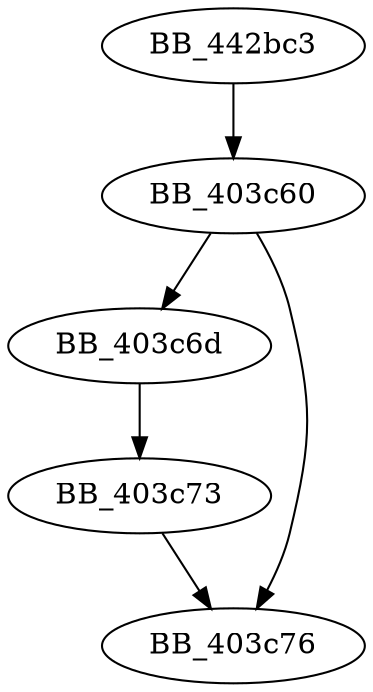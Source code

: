 DiGraph sub_442BC3{
BB_403c60->BB_403c6d
BB_403c60->BB_403c76
BB_403c6d->BB_403c73
BB_403c73->BB_403c76
BB_442bc3->BB_403c60
}

